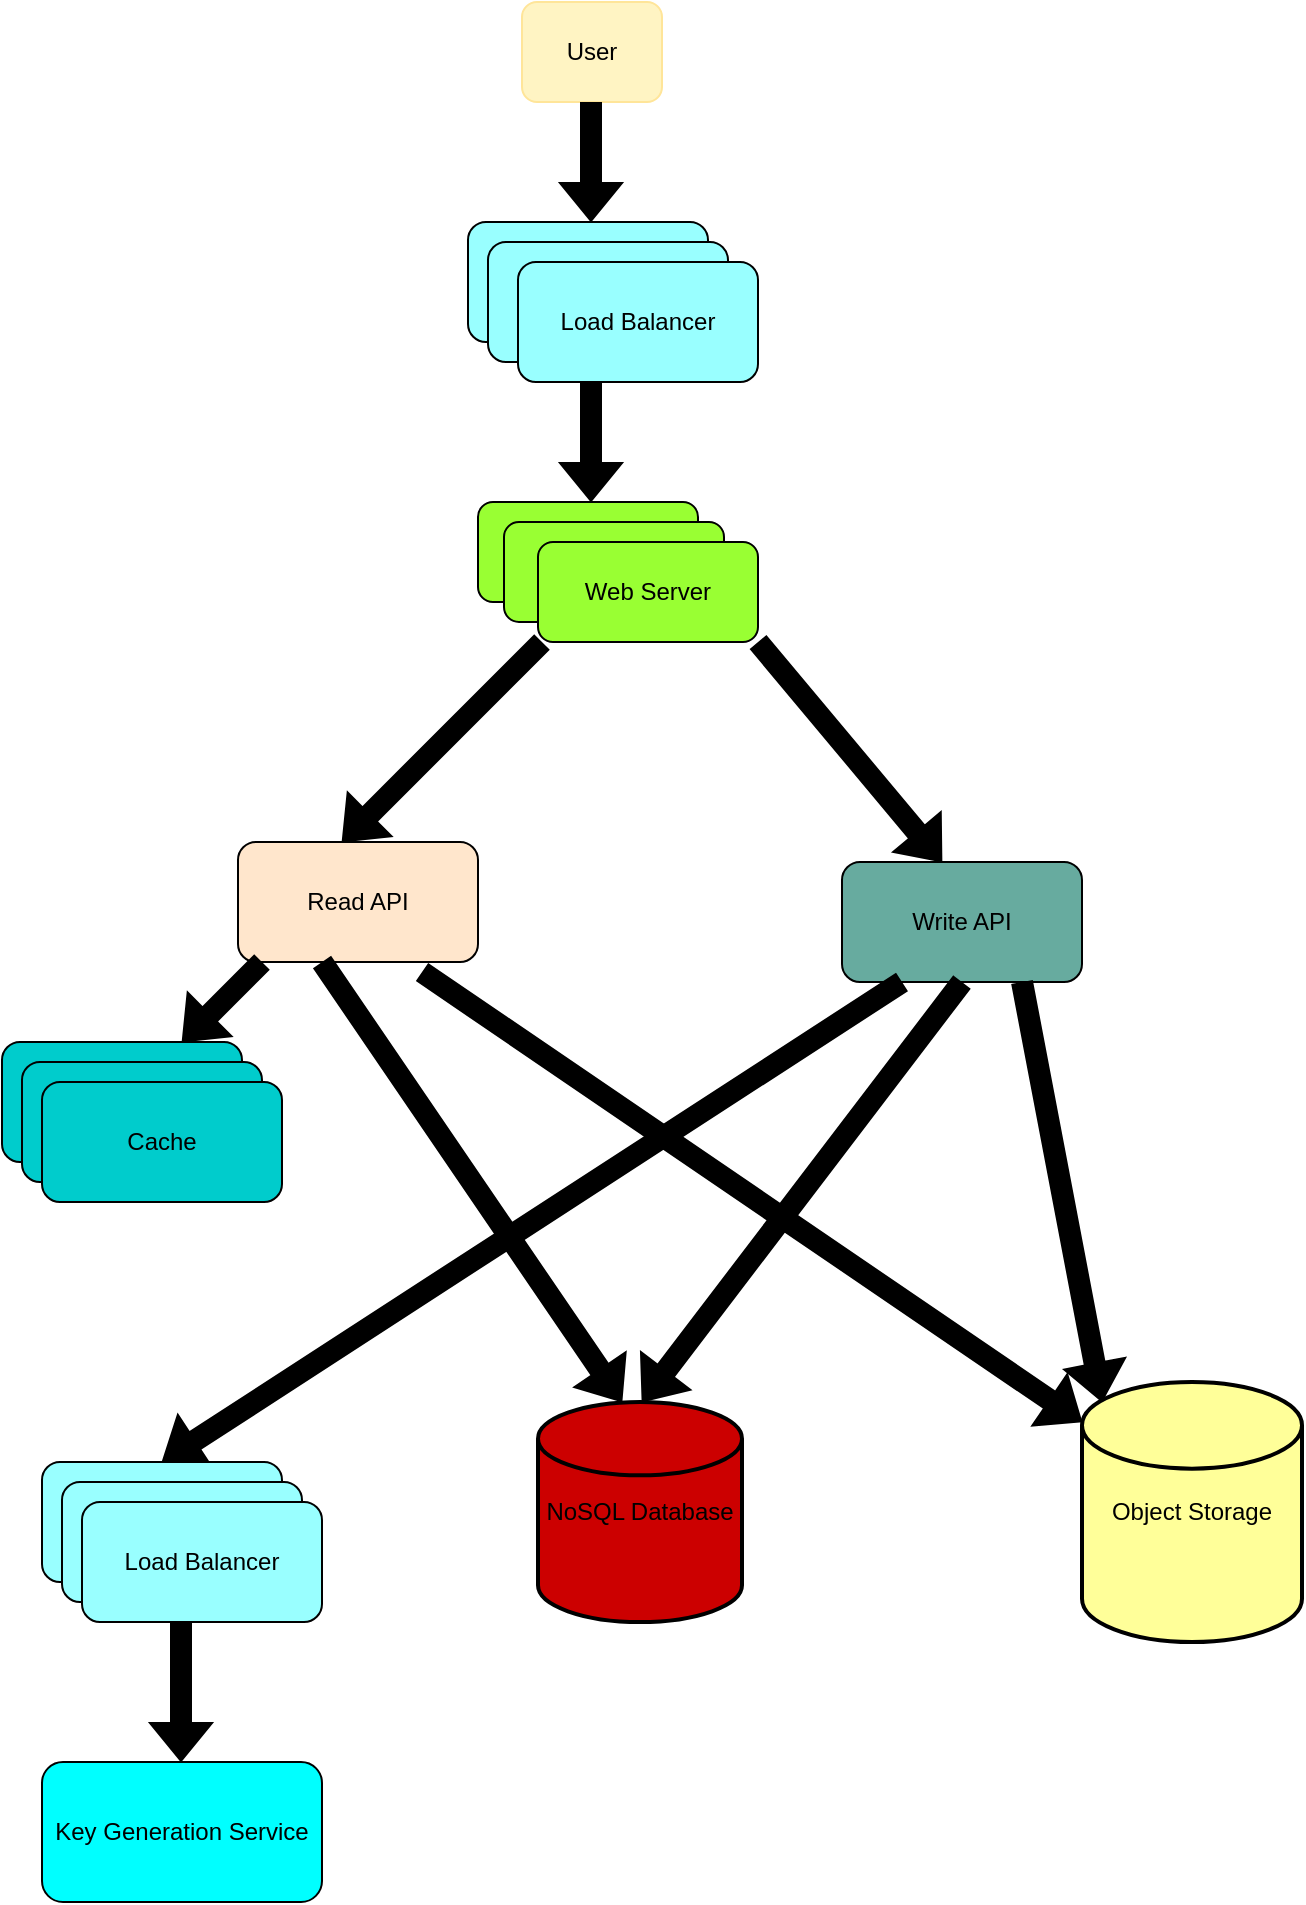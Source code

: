 <mxfile version="18.0.2" type="github"><diagram id="TImW41e8VgwhZGaDmnT4" name="Page-1"><mxGraphModel dx="1422" dy="726" grid="1" gridSize="10" guides="1" tooltips="1" connect="1" arrows="1" fold="1" page="1" pageScale="1" pageWidth="850" pageHeight="1100" math="0" shadow="0"><root><mxCell id="0"/><mxCell id="1" parent="0"/><mxCell id="7PV1HdFjtR55uGFNlPLk-1" value="User" style="rounded=1;whiteSpace=wrap;html=1;strokeColor=#FFE599;fillColor=#FFF4C3;" vertex="1" parent="1"><mxGeometry x="380" y="120" width="70" height="50" as="geometry"/></mxCell><mxCell id="7PV1HdFjtR55uGFNlPLk-2" value="" style="shape=flexArrow;endArrow=classic;html=1;rounded=0;fillColor=#000000;" edge="1" parent="1"><mxGeometry width="50" height="50" relative="1" as="geometry"><mxPoint x="414.5" y="170" as="sourcePoint"/><mxPoint x="414.5" y="230" as="targetPoint"/></mxGeometry></mxCell><mxCell id="7PV1HdFjtR55uGFNlPLk-17" value="" style="rounded=1;whiteSpace=wrap;html=1;fillColor=#99FFFF;" vertex="1" parent="1"><mxGeometry x="353" y="230" width="120" height="60" as="geometry"/></mxCell><mxCell id="7PV1HdFjtR55uGFNlPLk-18" value="" style="rounded=1;whiteSpace=wrap;html=1;fillColor=#99FFFF;" vertex="1" parent="1"><mxGeometry x="363" y="240" width="120" height="60" as="geometry"/></mxCell><mxCell id="7PV1HdFjtR55uGFNlPLk-19" value="Load Balancer" style="rounded=1;whiteSpace=wrap;html=1;fillColor=#99FFFF;" vertex="1" parent="1"><mxGeometry x="378" y="250" width="120" height="60" as="geometry"/></mxCell><mxCell id="7PV1HdFjtR55uGFNlPLk-20" value="" style="shape=flexArrow;endArrow=classic;html=1;rounded=0;fillColor=#000000;" edge="1" parent="1"><mxGeometry width="50" height="50" relative="1" as="geometry"><mxPoint x="414.5" y="310" as="sourcePoint"/><mxPoint x="414.5" y="370" as="targetPoint"/></mxGeometry></mxCell><mxCell id="7PV1HdFjtR55uGFNlPLk-21" value="" style="rounded=1;whiteSpace=wrap;html=1;fillColor=#99FF33;" vertex="1" parent="1"><mxGeometry x="358" y="370" width="110" height="50" as="geometry"/></mxCell><mxCell id="7PV1HdFjtR55uGFNlPLk-22" value="" style="rounded=1;whiteSpace=wrap;html=1;fillColor=#99FF33;" vertex="1" parent="1"><mxGeometry x="371" y="380" width="110" height="50" as="geometry"/></mxCell><mxCell id="7PV1HdFjtR55uGFNlPLk-23" value="Web Server" style="rounded=1;whiteSpace=wrap;html=1;fillColor=#99FF33;" vertex="1" parent="1"><mxGeometry x="388" y="390" width="110" height="50" as="geometry"/></mxCell><mxCell id="7PV1HdFjtR55uGFNlPLk-25" value="" style="shape=flexArrow;endArrow=classic;html=1;rounded=0;fillColor=#000000;" edge="1" parent="1"><mxGeometry width="50" height="50" relative="1" as="geometry"><mxPoint x="390" y="440" as="sourcePoint"/><mxPoint x="290" y="540" as="targetPoint"/></mxGeometry></mxCell><mxCell id="7PV1HdFjtR55uGFNlPLk-26" value="" style="shape=flexArrow;endArrow=classic;html=1;rounded=0;fillColor=#000000;" edge="1" parent="1"><mxGeometry width="50" height="50" relative="1" as="geometry"><mxPoint x="498" y="440" as="sourcePoint"/><mxPoint x="590" y="550" as="targetPoint"/></mxGeometry></mxCell><mxCell id="7PV1HdFjtR55uGFNlPLk-27" value="Read API" style="rounded=1;whiteSpace=wrap;html=1;fillColor=#FFE6CC;" vertex="1" parent="1"><mxGeometry x="238" y="540" width="120" height="60" as="geometry"/></mxCell><mxCell id="7PV1HdFjtR55uGFNlPLk-28" value="Write API" style="rounded=1;whiteSpace=wrap;html=1;fillColor=#67AB9F;" vertex="1" parent="1"><mxGeometry x="540" y="550" width="120" height="60" as="geometry"/></mxCell><mxCell id="7PV1HdFjtR55uGFNlPLk-29" value="" style="shape=flexArrow;endArrow=classic;html=1;rounded=0;fillColor=#000000;" edge="1" parent="1" target="7PV1HdFjtR55uGFNlPLk-30"><mxGeometry width="50" height="50" relative="1" as="geometry"><mxPoint x="250" y="600" as="sourcePoint"/><mxPoint x="210" y="640" as="targetPoint"/></mxGeometry></mxCell><mxCell id="7PV1HdFjtR55uGFNlPLk-30" value="" style="rounded=1;whiteSpace=wrap;html=1;fillColor=#00CCCC;" vertex="1" parent="1"><mxGeometry x="120" y="640" width="120" height="60" as="geometry"/></mxCell><mxCell id="7PV1HdFjtR55uGFNlPLk-31" value="" style="rounded=1;whiteSpace=wrap;html=1;fillColor=#00CCCC;" vertex="1" parent="1"><mxGeometry x="130" y="650" width="120" height="60" as="geometry"/></mxCell><mxCell id="7PV1HdFjtR55uGFNlPLk-32" value="Cache" style="rounded=1;whiteSpace=wrap;html=1;fillColor=#00CCCC;" vertex="1" parent="1"><mxGeometry x="140" y="660" width="120" height="60" as="geometry"/></mxCell><mxCell id="7PV1HdFjtR55uGFNlPLk-33" value="" style="shape=flexArrow;endArrow=classic;html=1;rounded=0;fillColor=#000000;" edge="1" parent="1"><mxGeometry width="50" height="50" relative="1" as="geometry"><mxPoint x="280" y="600" as="sourcePoint"/><mxPoint x="430" y="820" as="targetPoint"/></mxGeometry></mxCell><mxCell id="7PV1HdFjtR55uGFNlPLk-34" value="" style="shape=flexArrow;endArrow=classic;html=1;rounded=0;fillColor=#000000;" edge="1" parent="1"><mxGeometry width="50" height="50" relative="1" as="geometry"><mxPoint x="330" y="605" as="sourcePoint"/><mxPoint x="660" y="830" as="targetPoint"/></mxGeometry></mxCell><mxCell id="7PV1HdFjtR55uGFNlPLk-35" value="" style="shape=flexArrow;endArrow=classic;html=1;rounded=0;fillColor=#000000;" edge="1" parent="1"><mxGeometry width="50" height="50" relative="1" as="geometry"><mxPoint x="570" y="610" as="sourcePoint"/><mxPoint x="200" y="850" as="targetPoint"/></mxGeometry></mxCell><mxCell id="7PV1HdFjtR55uGFNlPLk-36" value="" style="shape=flexArrow;endArrow=classic;html=1;rounded=0;exitX=0.5;exitY=1;exitDx=0;exitDy=0;fillColor=#000000;" edge="1" parent="1" source="7PV1HdFjtR55uGFNlPLk-28"><mxGeometry width="50" height="50" relative="1" as="geometry"><mxPoint x="600" y="700" as="sourcePoint"/><mxPoint x="440" y="820" as="targetPoint"/></mxGeometry></mxCell><mxCell id="7PV1HdFjtR55uGFNlPLk-37" value="" style="shape=flexArrow;endArrow=classic;html=1;rounded=0;exitX=0.75;exitY=1;exitDx=0;exitDy=0;fillColor=#000000;" edge="1" parent="1" source="7PV1HdFjtR55uGFNlPLk-28"><mxGeometry width="50" height="50" relative="1" as="geometry"><mxPoint x="630" y="660" as="sourcePoint"/><mxPoint x="670" y="820" as="targetPoint"/></mxGeometry></mxCell><mxCell id="7PV1HdFjtR55uGFNlPLk-38" value="NoSQL Database" style="strokeWidth=2;html=1;shape=mxgraph.flowchart.database;whiteSpace=wrap;fillColor=#CC0000;" vertex="1" parent="1"><mxGeometry x="388" y="820" width="102" height="110" as="geometry"/></mxCell><mxCell id="7PV1HdFjtR55uGFNlPLk-39" value="Object Storage" style="strokeWidth=2;html=1;shape=mxgraph.flowchart.database;whiteSpace=wrap;fillColor=#FFFF99;" vertex="1" parent="1"><mxGeometry x="660" y="810" width="110" height="130" as="geometry"/></mxCell><mxCell id="7PV1HdFjtR55uGFNlPLk-40" value="" style="rounded=1;whiteSpace=wrap;html=1;fillColor=#99FFFF;" vertex="1" parent="1"><mxGeometry x="140" y="850" width="120" height="60" as="geometry"/></mxCell><mxCell id="7PV1HdFjtR55uGFNlPLk-41" value="" style="rounded=1;whiteSpace=wrap;html=1;fillColor=#99FFFF;" vertex="1" parent="1"><mxGeometry x="150" y="860" width="120" height="60" as="geometry"/></mxCell><mxCell id="7PV1HdFjtR55uGFNlPLk-42" value="Load Balancer" style="rounded=1;whiteSpace=wrap;html=1;fillColor=#99FFFF;" vertex="1" parent="1"><mxGeometry x="160" y="870" width="120" height="60" as="geometry"/></mxCell><mxCell id="7PV1HdFjtR55uGFNlPLk-43" value="" style="shape=flexArrow;endArrow=classic;html=1;rounded=0;fillColor=#000000;" edge="1" parent="1"><mxGeometry width="50" height="50" relative="1" as="geometry"><mxPoint x="209.5" y="930" as="sourcePoint"/><mxPoint x="209.5" y="1000" as="targetPoint"/></mxGeometry></mxCell><mxCell id="7PV1HdFjtR55uGFNlPLk-44" value="Key Generation Service" style="rounded=1;whiteSpace=wrap;html=1;fillColor=#00FFFF;" vertex="1" parent="1"><mxGeometry x="140" y="1000" width="140" height="70" as="geometry"/></mxCell></root></mxGraphModel></diagram></mxfile>